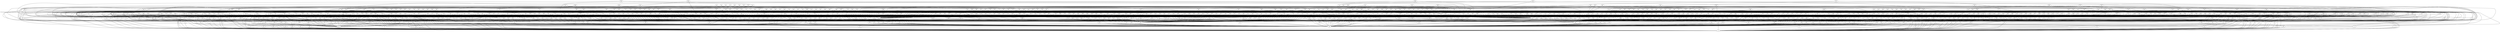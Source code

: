 graph G {
0;
1;
2;
3;
4;
5;
6;
7;
8;
9;
10;
11;
12;
13;
14;
15;
16;
17;
18;
19;
20;
21;
22;
23;
24;
25;
26;
27;
28;
29;
30;
31;
32;
33;
34;
35;
36;
37;
38;
39;
40;
41;
42;
43;
44;
45;
46;
47;
48;
49;
50;
51;
52;
53;
54;
55;
56;
57;
58;
59;
60;
61;
62;
63;
64;
65;
66;
67;
68;
69;
70;
71;
72;
73;
74;
75;
76;
77;
78;
79;
80;
81;
82;
83;
84;
85;
86;
87;
88;
89;
90;
91;
92;
93;
94;
95;
96;
97;
98;
99;
100;
101;
102;
103;
104;
105;
106;
107;
108;
109;
110;
111;
112;
113;
114;
115;
116;
117;
118;
119;
120;
121;
122;
123;
124;
125;
126;
127;
128;
129;
130;
131;
132;
133;
134;
135;
136;
137;
138;
139;
140;
141;
142;
143;
144;
145;
146;
147;
148;
149;
150;
151;
152;
153;
154;
155;
156;
157;
158;
159;
160;
161;
162;
163;
164;
165;
166;
167;
168;
169;
170;
171;
172;
173;
174;
175;
176;
177;
178;
179;
180;
181;
182;
183;
184;
185;
186;
187;
188;
189;
190;
191;
192;
193;
194;
195;
196;
197;
198;
199;
200;
201;
202;
203;
204;
205;
206;
207;
208;
209;
210;
211;
212;
213;
214;
215;
216;
217;
218;
219;
220;
221;
222;
223;
224;
225;
226;
227;
228;
229;
230;
231;
232;
233;
234;
235;
236;
237;
238;
239;
240;
241;
242;
243;
244;
245;
246;
247;
248;
249;
250;
251;
252;
253;
254;
255;
256;
257;
258;
259;
260;
261;
262;
263;
264;
265;
266;
267;
268;
269;
270;
271;
272;
273;
274;
275;
276;
277;
278;
279;
280;
281;
282;
283;
284;
285;
286;
287;
288;
289;
290;
291;
292;
293;
294;
295;
296;
297;
298;
299;
300;
301;
302;
303;
304;
305;
306;
307;
308;
309;
310;
311;
312;
313;
314;
315;
316;
317;
318;
319;
320;
321;
322;
323;
324;
325;
326;
327;
328;
329;
330;
331;
332;
333;
334;
335;
336;
337;
338;
339;
340;
341;
342;
343;
344;
345;
346;
347;
348;
349;
350;
351;
352;
353;
354;
355;
356;
357;
358;
359;
360;
361;
362;
363;
364;
365;
366;
367;
368;
369;
370;
371;
372;
373;
374;
375;
376;
377;
378;
379;
380;
381;
382;
383;
384;
385;
386;
387;
388;
389;
390;
391;
392;
393;
394;
395;
396;
397;
398;
399;
400;
401;
402;
403;
404;
405;
406;
407;
408;
409;
410;
411;
412;
413;
414;
415;
416;
417;
418;
419;
420;
421;
422;
423;
424;
425;
426;
427;
428;
429;
430;
431;
432;
433;
434;
435;
436;
437;
438;
439;
440;
441;
442;
443;
444;
445;
446;
447;
448;
449;
450;
451;
452;
453;
454;
455;
456;
457;
458;
459;
460;
461;
462;
463;
464;
465;
466;
467;
468;
469;
470;
471;
472;
473;
474;
475;
476;
477;
478;
479;
480;
481;
482;
483;
484;
485;
486;
487;
488;
489;
490;
491;
492;
493;
494;
495;
496;
497;
498;
499;
500;
501;
502;
503;
504;
505;
506;
507;
508;
509;
510;
511;
512;
513;
514;
515;
516;
517;
518;
519;
520;
521;
522;
523;
524;
525;
526;
527;
528;
529;
530;
531;
532;
533;
534;
535;
536;
537;
538;
539;
540;
541;
542;
543;
544;
545;
546;
547;
548;
549;
550;
551;
552;
553;
554;
555;
556;
557;
558;
559;
560;
561;
562;
563;
564;
565;
566;
567;
568;
569;
570;
571;
572;
573;
574;
575;
576;
577;
578;
579;
580;
581;
582;
583;
584;
585;
586;
587;
588;
589;
590;
591;
592;
593;
594;
595;
596;
597;
598;
599;
600;
601;
602;
603;
604;
605;
606;
607;
608;
609;
610;
611;
612;
613;
614;
615;
616;
617;
618;
619;
620;
621;
622;
623;
624;
625;
626;
627;
628;
629;
630;
631;
632;
633;
634;
635;
636;
637;
638;
639;
640;
641;
642;
643;
644;
645;
646;
647;
648;
649;
650;
651;
652;
653;
654;
655;
656;
657;
658;
659;
660;
661;
662;
663;
664;
665;
666;
667;
668;
669;
670;
671;
672;
673;
674;
675;
676;
677;
678;
679;
680;
681;
682;
683;
684;
685;
686;
687;
688;
689;
690;
691;
692;
693;
694;
695;
696;
697;
698;
699;
700;
701;
702;
703;
704;
705;
706;
707;
708;
709;
710;
711;
712;
713;
714;
715;
716;
717;
718;
719;
720;
721;
722;
723;
724;
725;
726;
727;
728;
729;
730;
731;
732;
733;
734;
735;
736;
737;
738;
739;
740;
741;
742;
743;
744;
745;
746;
747;
748;
749;
750;
751;
752;
753;
754;
755;
756;
757;
758;
759;
760;
761;
762;
763;
764;
765;
766;
767;
768;
769;
770;
771;
772;
773;
774;
775;
776;
777;
778;
779;
780;
781;
782;
783;
784;
785;
786;
787;
788;
789;
790;
791;
792;
793;
794;
795;
796;
797;
798;
799;
800;
801;
802;
803;
804;
805;
806;
807;
808;
809;
810;
811;
812;
813;
814;
815;
816;
817;
818;
819;
820;
821;
822;
823;
824;
825;
826;
827;
828;
829;
830;
831;
832;
833;
834;
835;
836;
837;
838;
839;
840;
841;
842;
843;
844;
845;
846;
847;
848;
849;
850;
851;
852;
853;
854;
855;
856;
857;
858;
859;
860;
861;
862;
863;
864;
865;
866;
867;
868;
869;
870;
871;
872;
873;
874;
875;
876;
877;
878;
879;
880;
881;
882;
883;
884;
885;
886;
887;
888;
889;
890;
891;
892;
893;
894;
895;
896;
897;
898;
899;
900;
901;
902;
903;
904;
905;
906;
907;
908;
909;
910;
911;
912;
913;
914;
915;
916;
917;
918;
919;
920;
921;
922;
923;
924;
925;
926;
927;
928;
929;
930;
931;
932;
933;
934;
935;
936;
937;
938;
939;
940;
941;
942;
943;
944;
945;
946;
947;
948;
949;
950;
951;
952;
953;
954;
955;
956;
957;
958;
959;
960;
961;
962;
963;
964;
965;
966;
967;
968;
969;
970;
971;
972;
973;
974;
975;
976;
977;
978;
979;
980;
981;
982;
983;
984;
985;
986;
987;
988;
989;
990;
991;
992;
993;
994;
995;
996;
997;
998;
999;
1--0 ;
2--0 ;
3--0 ;
4--0 ;
5--0 ;
6--0 ;
7--0 ;
8--0 ;
9--0 ;
10--0 ;
11--0 ;
12--0 ;
13--0 ;
14--0 ;
15--0 ;
16--0 ;
17--0 ;
18--0 ;
19--0 ;
20--0 ;
21--0 ;
22--0 ;
23--0 ;
24--0 ;
25--0 ;
26--0 ;
27--0 ;
28--0 ;
29--0 ;
30--0 ;
31--0 ;
32--0 ;
33--0 ;
34--0 ;
35--0 ;
36--0 ;
37--0 ;
38--0 ;
39--0 ;
40--0 ;
41--0 ;
42--0 ;
43--0 ;
44--0 ;
45--0 ;
46--0 ;
47--0 ;
48--0 ;
49--0 ;
50--0 ;
51--0 ;
52--0 ;
53--0 ;
54--0 ;
55--0 ;
56--0 ;
57--0 ;
58--0 ;
59--0 ;
60--0 ;
61--0 ;
62--0 ;
63--0 ;
64--0 ;
65--0 ;
66--0 ;
67--0 ;
68--0 ;
69--0 ;
70--0 ;
71--0 ;
72--0 ;
73--0 ;
74--0 ;
75--0 ;
76--0 ;
77--0 ;
78--0 ;
79--0 ;
80--0 ;
81--0 ;
82--0 ;
83--0 ;
84--0 ;
85--0 ;
86--0 ;
87--0 ;
88--0 ;
89--0 ;
90--0 ;
91--0 ;
92--0 ;
93--0 ;
94--0 ;
95--0 ;
96--0 ;
97--0 ;
98--0 ;
99--0 ;
101--100 ;
102--100 ;
103--100 ;
104--100 ;
105--46 ;
105--100 ;
106--100 ;
107--100 ;
108--100 ;
109--100 ;
110--48 ;
110--100 ;
111--100 ;
112--2 ;
112--100 ;
113--10 ;
113--100 ;
114--100 ;
115--16 ;
115--100 ;
116--54 ;
116--100 ;
117--17 ;
117--100 ;
118--100 ;
119--21 ;
119--100 ;
120--100 ;
121--4 ;
121--100 ;
122--93 ;
122--100 ;
123--100 ;
124--100 ;
125--100 ;
126--100 ;
127--100 ;
128--14 ;
128--100 ;
129--100 ;
130--27 ;
130--100 ;
131--100 ;
132--100 ;
133--66 ;
133--100 ;
134--78 ;
134--100 ;
135--100 ;
136--100 ;
137--100 ;
138--100 ;
139--100 ;
140--100 ;
141--63 ;
141--100 ;
142--100 ;
143--100 ;
144--55 ;
144--100 ;
145--100 ;
146--100 ;
147--100 ;
148--100 ;
149--100 ;
150--71 ;
150--100 ;
151--100 ;
152--100 ;
153--100 ;
154--100 ;
155--100 ;
156--100 ;
157--75 ;
157--100 ;
158--100 ;
159--100 ;
160--100 ;
161--100 ;
162--100 ;
163--7 ;
163--100 ;
164--100 ;
165--100 ;
166--100 ;
167--100 ;
168--91 ;
168--100 ;
169--100 ;
170--100 ;
171--88 ;
171--100 ;
172--85 ;
172--100 ;
173--94 ;
173--100 ;
174--100 ;
175--100 ;
176--100 ;
177--23 ;
177--100 ;
178--36 ;
178--100 ;
179--100 ;
180--100 ;
181--100 ;
182--100 ;
183--100 ;
184--100 ;
185--100 ;
186--38 ;
186--100 ;
187--72 ;
187--100 ;
188--100 ;
189--100 ;
190--100 ;
191--100 ;
192--18 ;
192--100 ;
193--100 ;
194--100 ;
195--100 ;
196--100 ;
197--34 ;
197--100 ;
198--100 ;
199--68 ;
199--100 ;
200--100 ;
201--98 ;
201--100 ;
202--100 ;
203--100 ;
204--100 ;
205--100 ;
206--100 ;
207--100 ;
208--100 ;
209--64 ;
209--100 ;
210--100 ;
211--6 ;
211--100 ;
212--100 ;
213--100 ;
214--100 ;
215--29 ;
215--100 ;
216--100 ;
217--45 ;
217--100 ;
218--100 ;
219--100 ;
220--100 ;
221--100 ;
222--41 ;
222--100 ;
223--100 ;
224--100 ;
225--42 ;
225--100 ;
226--100 ;
227--50 ;
227--100 ;
228--100 ;
229--100 ;
230--49 ;
230--100 ;
231--100 ;
232--100 ;
233--100 ;
234--100 ;
235--100 ;
236--100 ;
237--100 ;
238--100 ;
239--100 ;
240--97 ;
240--100 ;
241--62 ;
241--100 ;
242--100 ;
243--100 ;
244--22 ;
244--100 ;
245--95 ;
245--100 ;
246--100 ;
247--100 ;
248--100 ;
249--100 ;
250--37 ;
250--100 ;
251--100 ;
252--35 ;
252--100 ;
253--100 ;
254--100 ;
255--100 ;
256--53 ;
256--100 ;
258--257 ;
259--257 ;
260--96 ;
260--257 ;
261--257 ;
262--257 ;
263--257 ;
264--17 ;
264--257 ;
265--91 ;
265--257 ;
266--257 ;
267--257 ;
268--81 ;
268--140 ;
268--257 ;
269--139 ;
269--257 ;
270--61 ;
270--154 ;
270--257 ;
271--257 ;
272--257 ;
273--257 ;
274--124 ;
274--257 ;
275--45 ;
275--257 ;
276--115 ;
276--257 ;
277--102 ;
277--257 ;
278--59 ;
278--162 ;
278--257 ;
279--105 ;
279--257 ;
280--31 ;
280--103 ;
280--257 ;
281--9 ;
281--257 ;
282--257 ;
283--39 ;
283--145 ;
283--257 ;
284--5 ;
284--257 ;
285--34 ;
285--257 ;
286--80 ;
286--257 ;
287--257 ;
288--35 ;
288--257 ;
289--257 ;
290--257 ;
292--291 ;
293--96 ;
293--184 ;
293--291 ;
294--277 ;
294--291 ;
295--112 ;
295--291 ;
296--80 ;
296--189 ;
296--291 ;
297--24 ;
297--179 ;
297--272 ;
297--291 ;
298--291 ;
299--198 ;
299--267 ;
299--291 ;
300--291 ;
301--23 ;
301--262 ;
301--291 ;
302--283 ;
302--291 ;
303--281 ;
303--291 ;
304--291 ;
305--66 ;
305--273 ;
305--291 ;
306--45 ;
306--291 ;
307--278 ;
307--291 ;
309--308 ;
310--207 ;
310--308 ;
311--308 ;
312--308 ;
313--55 ;
313--308 ;
314--107 ;
314--308 ;
315--141 ;
315--308 ;
316--195 ;
316--308 ;
317--41 ;
317--308 ;
318--83 ;
318--174 ;
318--304 ;
318--308 ;
319--33 ;
319--129 ;
319--261 ;
319--308 ;
320--284 ;
320--308 ;
321--308 ;
322--96 ;
322--111 ;
322--308 ;
323--21 ;
323--308 ;
324--30 ;
324--127 ;
324--308 ;
325--281 ;
325--308 ;
326--52 ;
326--213 ;
326--308 ;
327--29 ;
327--308 ;
328--156 ;
328--308 ;
329--308 ;
330--308 ;
331--308 ;
332--31 ;
332--198 ;
332--308 ;
333--74 ;
333--139 ;
333--308 ;
334--43 ;
334--125 ;
334--308 ;
335--247 ;
335--263 ;
335--308 ;
336--170 ;
336--308 ;
337--308 ;
338--44 ;
338--147 ;
338--308 ;
339--10 ;
339--267 ;
339--308 ;
340--308 ;
341--32 ;
341--249 ;
341--308 ;
342--67 ;
342--145 ;
342--308 ;
343--133 ;
343--308 ;
344--46 ;
344--271 ;
344--308 ;
345--6 ;
345--308 ;
346--69 ;
346--262 ;
346--308 ;
347--308 ;
348--272 ;
348--308 ;
349--77 ;
349--203 ;
349--308 ;
350--308 ;
351--308 ;
352--143 ;
352--308 ;
353--116 ;
353--308 ;
354--57 ;
354--246 ;
354--287 ;
354--308 ;
355--59 ;
355--308 ;
356--37 ;
356--294 ;
356--308 ;
357--58 ;
357--216 ;
357--259 ;
357--308 ;
358--308 ;
359--60 ;
359--308 ;
360--226 ;
360--308 ;
361--200 ;
361--308 ;
362--191 ;
362--308 ;
363--308 ;
364--264 ;
364--308 ;
365--48 ;
365--308 ;
366--64 ;
366--308 ;
367--308 ;
368--308 ;
369--18 ;
369--308 ;
370--286 ;
370--308 ;
371--201 ;
371--308 ;
372--84 ;
372--180 ;
372--273 ;
372--308 ;
373--4 ;
373--308 ;
374--124 ;
374--308 ;
375--62 ;
375--308 ;
376--308 ;
377--308 ;
378--20 ;
378--279 ;
378--308 ;
379--90 ;
379--234 ;
379--308 ;
380--265 ;
380--308 ;
381--228 ;
381--308 ;
382--85 ;
382--308 ;
383--56 ;
383--160 ;
383--289 ;
383--300 ;
383--308 ;
384--308 ;
385--47 ;
385--218 ;
385--308 ;
386--162 ;
386--308 ;
387--296 ;
387--308 ;
388--308 ;
389--235 ;
389--308 ;
390--171 ;
390--308 ;
391--243 ;
391--308 ;
392--248 ;
392--308 ;
393--71 ;
393--308 ;
394--68 ;
394--308 ;
395--81 ;
395--308 ;
396--36 ;
396--308 ;
397--245 ;
397--308 ;
398--137 ;
398--275 ;
398--308 ;
399--238 ;
399--308 ;
400--61 ;
400--188 ;
400--308 ;
401--308 ;
402--70 ;
402--183 ;
402--308 ;
403--308 ;
404--93 ;
404--308 ;
405--186 ;
405--308 ;
407--406 ;
408--94 ;
408--380 ;
408--406 ;
409--253 ;
409--396 ;
409--406 ;
410--382 ;
410--406 ;
411--11 ;
411--109 ;
411--406 ;
412--72 ;
412--335 ;
412--406 ;
413--243 ;
413--406 ;
414--171 ;
414--406 ;
415--192 ;
415--406 ;
416--402 ;
416--406 ;
417--82 ;
417--146 ;
417--287 ;
417--406 ;
418--278 ;
418--405 ;
418--406 ;
419--38 ;
419--362 ;
419--406 ;
420--323 ;
420--406 ;
421--197 ;
421--366 ;
421--406 ;
422--283 ;
422--406 ;
423--67 ;
423--123 ;
423--406 ;
424--112 ;
424--384 ;
424--406 ;
425--63 ;
425--406 ;
426--169 ;
426--406 ;
427--47 ;
427--149 ;
427--406 ;
428--225 ;
428--275 ;
428--406 ;
429--248 ;
429--284 ;
429--406 ;
430--77 ;
430--274 ;
430--406 ;
431--201 ;
431--406 ;
432--296 ;
432--406 ;
433--235 ;
433--406 ;
434--78 ;
434--315 ;
434--406 ;
435--81 ;
435--196 ;
435--406 ;
436--406 ;
437--142 ;
437--317 ;
437--406 ;
438--54 ;
438--360 ;
438--406 ;
439--406 ;
440--242 ;
440--348 ;
440--406 ;
441--28 ;
441--102 ;
441--376 ;
441--406 ;
442--58 ;
442--206 ;
442--406 ;
443--4 ;
443--406 ;
444--95 ;
444--406 ;
445--406 ;
446--136 ;
446--260 ;
446--406 ;
447--204 ;
447--393 ;
447--406 ;
448--286 ;
448--406 ;
449--7 ;
449--314 ;
449--406 ;
450--233 ;
450--294 ;
450--406 ;
451--29 ;
451--406 ;
452--406 ;
453--232 ;
453--346 ;
453--406 ;
454--227 ;
454--406 ;
455--338 ;
455--406 ;
456--297 ;
456--406 ;
457--119 ;
457--300 ;
457--406 ;
458--89 ;
458--231 ;
458--259 ;
458--406 ;
459--406 ;
460--285 ;
460--406 ;
461--199 ;
461--406 ;
462--217 ;
462--288 ;
462--359 ;
462--406 ;
463--17 ;
463--330 ;
463--406 ;
464--53 ;
464--381 ;
464--406 ;
465--129 ;
465--406 ;
466--13 ;
466--269 ;
466--298 ;
466--351 ;
466--406 ;
467--86 ;
467--164 ;
467--401 ;
467--406 ;
468--99 ;
468--188 ;
468--406 ;
469--19 ;
469--180 ;
469--261 ;
469--406 ;
470--87 ;
470--103 ;
470--358 ;
470--406 ;
471--211 ;
471--325 ;
471--406 ;
472--332 ;
472--406 ;
473--92 ;
473--237 ;
473--406 ;
474--52 ;
474--406 ;
475--49 ;
475--397 ;
475--406 ;
476--406 ;
477--406 ;
478--30 ;
478--406 ;
479--8 ;
479--108 ;
479--406 ;
480--406 ;
481--168 ;
481--406 ;
482--73 ;
482--200 ;
482--406 ;
483--379 ;
483--406 ;
484--12 ;
484--203 ;
484--406 ;
485--132 ;
485--406 ;
486--213 ;
486--406 ;
487--62 ;
487--406 ;
488--406 ;
489--195 ;
489--406 ;
490--406 ;
491--110 ;
491--312 ;
491--406 ;
492--55 ;
492--279 ;
492--406 ;
493--74 ;
493--406 ;
494--23 ;
494--406 ;
495--406 ;
496--406 ;
497--32 ;
497--406 ;
498--79 ;
498--336 ;
498--406 ;
499--222 ;
499--406 ;
500--14 ;
500--321 ;
500--406 ;
501--43 ;
501--148 ;
501--406 ;
502--270 ;
502--355 ;
502--406 ;
503--209 ;
503--350 ;
503--406 ;
504--306 ;
504--353 ;
504--406 ;
505--318 ;
505--406 ;
506--20 ;
506--181 ;
506--267 ;
506--406 ;
507--3 ;
507--202 ;
507--271 ;
507--406 ;
508--26 ;
508--208 ;
508--266 ;
508--340 ;
508--406 ;
509--126 ;
509--364 ;
509--406 ;
510--406 ;
511--27 ;
511--374 ;
511--406 ;
512--152 ;
512--406 ;
513--406 ;
514--37 ;
514--276 ;
514--406 ;
515--216 ;
515--406 ;
516--406 ;
517--25 ;
517--193 ;
517--303 ;
517--406 ;
518--305 ;
518--328 ;
518--406 ;
519--406 ;
520--251 ;
520--406 ;
521--133 ;
521--406 ;
522--36 ;
522--282 ;
522--295 ;
522--415 ;
523--522 ;
524--115 ;
524--522 ;
526--525 ;
527--337 ;
527--490 ;
527--525 ;
528--131 ;
528--351 ;
528--525 ;
529--127 ;
529--525 ;
530--180 ;
530--525 ;
531--362 ;
531--525 ;
532--525 ;
533--190 ;
533--487 ;
533--525 ;
534--525 ;
535--81 ;
535--206 ;
535--525 ;
536--19 ;
536--184 ;
536--262 ;
536--525 ;
537--525 ;
538--525 ;
539--50 ;
539--367 ;
539--457 ;
539--525 ;
540--391 ;
540--521 ;
540--525 ;
541--178 ;
541--331 ;
541--436 ;
541--525 ;
542--10 ;
542--525 ;
543--54 ;
543--525 ;
544--76 ;
544--208 ;
544--525 ;
545--288 ;
545--525 ;
546--108 ;
546--267 ;
546--525 ;
547--185 ;
547--365 ;
547--513 ;
547--525 ;
548--225 ;
548--525 ;
549--431 ;
549--525 ;
550--525 ;
551--149 ;
551--368 ;
551--525 ;
552--491 ;
552--525 ;
553--249 ;
553--525 ;
554--172 ;
554--525 ;
555--174 ;
555--496 ;
555--525 ;
556--194 ;
556--505 ;
556--525 ;
557--379 ;
557--525 ;
558--224 ;
558--525 ;
559--525 ;
560--477 ;
560--525 ;
561--212 ;
561--525 ;
562--51 ;
562--161 ;
562--282 ;
562--363 ;
562--525 ;
563--270 ;
563--390 ;
563--525 ;
564--12 ;
564--140 ;
564--525 ;
565--15 ;
565--183 ;
565--525 ;
566--120 ;
566--444 ;
566--525 ;
567--414 ;
567--525 ;
568--525 ;
569--373 ;
569--488 ;
569--525 ;
570--525 ;
571--316 ;
571--525 ;
572--123 ;
572--306 ;
572--388 ;
572--525 ;
573--162 ;
573--525 ;
574--26 ;
574--200 ;
574--525 ;
575--106 ;
575--358 ;
575--525 ;
576--463 ;
576--525 ;
577--400 ;
577--525 ;
578--525 ;
579--525 ;
580--86 ;
580--525 ;
581--78 ;
581--259 ;
581--525 ;
582--114 ;
582--290 ;
582--525 ;
583--246 ;
583--305 ;
583--525 ;
584--87 ;
584--348 ;
584--525 ;
585--396 ;
585--525 ;
586--446 ;
586--525 ;
587--43 ;
587--525 ;
588--349 ;
588--525 ;
589--222 ;
589--525 ;
590--352 ;
590--510 ;
590--525 ;
591--58 ;
591--525 ;
592--525 ;
593--91 ;
593--329 ;
593--525 ;
594--199 ;
594--345 ;
594--525 ;
595--519 ;
595--525 ;
596--525 ;
597--275 ;
597--525 ;
598--70 ;
598--207 ;
598--525 ;
599--23 ;
599--525 ;
600--503 ;
600--525 ;
601--525 ;
602--332 ;
602--525 ;
603--130 ;
603--304 ;
603--492 ;
603--525 ;
604--73 ;
604--525 ;
605--248 ;
605--287 ;
605--525 ;
606--276 ;
606--366 ;
606--525 ;
607--215 ;
607--281 ;
607--416 ;
607--525 ;
608--389 ;
608--415 ;
608--525 ;
609--233 ;
609--525 ;
610--424 ;
610--525 ;
611--468 ;
611--525 ;
612--296 ;
612--525 ;
613--422 ;
613--525 ;
614--295 ;
614--340 ;
614--525 ;
615--226 ;
615--476 ;
615--525 ;
616--84 ;
616--155 ;
616--525 ;
617--397 ;
617--525 ;
618--328 ;
618--525 ;
619--196 ;
619--525 ;
620--254 ;
620--497 ;
620--525 ;
621--253 ;
621--525 ;
622--137 ;
622--525 ;
623--40 ;
623--495 ;
623--525 ;
624--371 ;
624--525 ;
625--236 ;
625--500 ;
625--525 ;
626--525 ;
627--525 ;
628--144 ;
628--525 ;
629--39 ;
629--229 ;
629--445 ;
629--525 ;
630--56 ;
630--214 ;
630--459 ;
630--525 ;
631--223 ;
631--460 ;
631--525 ;
632--47 ;
632--167 ;
632--525 ;
633--433 ;
633--525 ;
634--335 ;
634--525 ;
635--160 ;
635--525 ;
636--49 ;
636--343 ;
636--525 ;
637--210 ;
637--317 ;
637--525 ;
638--280 ;
638--525 ;
639--57 ;
639--439 ;
639--525 ;
640--13 ;
640--221 ;
640--525 ;
641--486 ;
641--525 ;
642--105 ;
642--356 ;
642--525 ;
643--525 ;
644--242 ;
644--525 ;
645--217 ;
645--525 ;
646--251 ;
646--525 ;
647--269 ;
647--525 ;
648--241 ;
648--525 ;
649--21 ;
649--525 ;
650--525 ;
651--117 ;
651--327 ;
651--525 ;
652--525 ;
653--525 ;
654--97 ;
654--525 ;
655--187 ;
655--380 ;
655--525 ;
656--320 ;
656--525 ;
657--93 ;
657--525 ;
658--53 ;
658--525 ;
659--75 ;
659--525 ;
660--525 ;
661--164 ;
661--525 ;
662--413 ;
662--525 ;
663--277 ;
663--315 ;
663--524 ;
663--525 ;
664--353 ;
664--525 ;
665--525 ;
666--148 ;
666--525 ;
667--326 ;
667--525 ;
668--38 ;
668--525 ;
669--16 ;
669--525 ;
670--33 ;
670--525 ;
671--22 ;
671--426 ;
671--525 ;
672--252 ;
672--369 ;
672--525 ;
673--104 ;
673--347 ;
673--525 ;
674--515 ;
674--525 ;
675--88 ;
675--525 ;
676--151 ;
676--525 ;
677--525 ;
678--525 ;
679--118 ;
679--525 ;
680--525 ;
681--364 ;
681--525 ;
682--176 ;
682--493 ;
682--525 ;
683--205 ;
683--525 ;
684--163 ;
684--451 ;
684--525 ;
685--166 ;
685--452 ;
685--525 ;
686--165 ;
686--403 ;
686--480 ;
686--525 ;
687--232 ;
687--525 ;
688--525 ;
689--125 ;
689--525 ;
690--322 ;
690--517 ;
690--525 ;
691--181 ;
691--355 ;
691--525 ;
692--401 ;
692--525 ;
693--399 ;
693--525 ;
694--30 ;
694--525 ;
695--173 ;
695--498 ;
695--525 ;
696--525 ;
697--220 ;
697--516 ;
697--525 ;
698--333 ;
698--525 ;
699--441 ;
699--525 ;
700--374 ;
700--525 ;
701--24 ;
701--135 ;
701--448 ;
701--525 ;
702--34 ;
702--298 ;
702--525 ;
703--44 ;
703--525 ;
704--394 ;
704--525 ;
705--525 ;
706--60 ;
706--471 ;
706--525 ;
707--239 ;
707--443 ;
707--525 ;
708--63 ;
708--525 ;
709--375 ;
709--525 ;
710--3 ;
710--146 ;
710--525 ;
711--525 ;
712--313 ;
712--525 ;
713--20 ;
713--289 ;
713--525 ;
714--129 ;
714--525 ;
715--525 ;
716--250 ;
716--525 ;
717--255 ;
717--420 ;
717--525 ;
718--142 ;
718--525 ;
719--152 ;
719--382 ;
719--525 ;
720--274 ;
720--525 ;
721--393 ;
721--525 ;
722--525 ;
723--489 ;
723--525 ;
724--8 ;
724--145 ;
724--525 ;
725--237 ;
725--344 ;
725--525 ;
726--219 ;
726--474 ;
726--525 ;
727--381 ;
727--525 ;
728--525 ;
729--65 ;
729--525 ;
730--121 ;
730--525 ;
731--202 ;
731--266 ;
731--525 ;
732--11 ;
732--153 ;
732--525 ;
733--69 ;
733--485 ;
733--525 ;
734--525 ;
735--218 ;
735--525 ;
736--454 ;
736--525 ;
737--449 ;
737--525 ;
738--147 ;
738--525 ;
739--158 ;
739--418 ;
739--525 ;
740--307 ;
740--525 ;
741--5 ;
741--175 ;
741--525 ;
743--742 ;
744--241 ;
744--377 ;
744--493 ;
744--742 ;
745--552 ;
745--742 ;
746--67 ;
746--103 ;
746--704 ;
746--742 ;
747--352 ;
747--742 ;
748--104 ;
748--290 ;
748--356 ;
748--495 ;
748--742 ;
749--168 ;
749--378 ;
749--688 ;
749--742 ;
750--110 ;
750--396 ;
750--742 ;
751--8 ;
751--148 ;
751--742 ;
752--214 ;
752--742 ;
753--118 ;
753--313 ;
753--459 ;
753--742 ;
754--141 ;
754--259 ;
754--742 ;
755--224 ;
755--366 ;
755--742 ;
756--82 ;
756--136 ;
756--384 ;
756--674 ;
756--742 ;
757--14 ;
757--684 ;
757--742 ;
758--234 ;
758--419 ;
758--742 ;
759--346 ;
759--742 ;
760--90 ;
760--235 ;
760--650 ;
760--742 ;
761--18 ;
761--432 ;
761--722 ;
761--742 ;
762--26 ;
762--202 ;
762--348 ;
762--742 ;
763--485 ;
763--742 ;
764--178 ;
764--387 ;
764--490 ;
764--742 ;
765--60 ;
765--195 ;
765--742 ;
766--672 ;
766--742 ;
767--44 ;
767--223 ;
767--300 ;
767--742 ;
768--256 ;
768--388 ;
768--443 ;
768--742 ;
769--28 ;
769--203 ;
769--665 ;
769--742 ;
770--402 ;
770--555 ;
770--742 ;
771--29 ;
771--735 ;
771--742 ;
772--247 ;
772--464 ;
772--696 ;
772--742 ;
773--427 ;
773--655 ;
773--742 ;
774--273 ;
774--475 ;
774--544 ;
774--742 ;
775--447 ;
775--578 ;
775--742 ;
776--594 ;
776--742 ;
777--78 ;
777--742 ;
778--12 ;
778--232 ;
778--742 ;
779--177 ;
779--339 ;
779--708 ;
779--742 ;
780--428 ;
780--545 ;
780--742 ;
781--87 ;
781--239 ;
781--303 ;
781--320 ;
781--742 ;
782--89 ;
782--634 ;
782--742 ;
783--138 ;
783--483 ;
783--657 ;
783--742 ;
784--391 ;
784--742 ;
785--61 ;
785--236 ;
785--452 ;
785--742 ;
786--186 ;
786--271 ;
786--304 ;
786--742 ;
787--56 ;
787--742 ;
788--392 ;
788--450 ;
788--640 ;
788--742 ;
789--455 ;
789--579 ;
789--742 ;
790--198 ;
790--742 ;
791--191 ;
791--261 ;
791--654 ;
791--742 ;
792--50 ;
792--371 ;
792--742 ;
793--472 ;
793--659 ;
793--742 ;
794--173 ;
794--742 ;
795--95 ;
795--386 ;
795--737 ;
795--742 ;
796--144 ;
796--742 ;
797--86 ;
797--123 ;
797--282 ;
797--742 ;
798--429 ;
798--622 ;
798--742 ;
799--324 ;
799--598 ;
799--742 ;
800--333 ;
800--742 ;
801--529 ;
801--742 ;
802--182 ;
802--260 ;
802--404 ;
802--570 ;
802--742 ;
803--189 ;
803--597 ;
803--742 ;
804--32 ;
804--167 ;
804--742 ;
805--116 ;
805--633 ;
805--742 ;
806--742 ;
807--35 ;
807--637 ;
807--742 ;
808--73 ;
808--181 ;
808--321 ;
808--742 ;
809--184 ;
809--476 ;
809--742 ;
810--79 ;
810--107 ;
810--263 ;
810--613 ;
810--742 ;
811--65 ;
811--120 ;
811--367 ;
811--448 ;
811--742 ;
812--15 ;
812--399 ;
812--413 ;
812--742 ;
813--114 ;
813--298 ;
813--337 ;
813--742 ;
814--24 ;
814--351 ;
814--742 ;
815--312 ;
815--736 ;
815--742 ;
816--11 ;
816--274 ;
816--742 ;
817--84 ;
817--521 ;
817--742 ;
818--46 ;
818--499 ;
818--563 ;
818--742 ;
819--43 ;
819--108 ;
819--742 ;
820--721 ;
820--742 ;
821--25 ;
821--180 ;
821--742 ;
822--41 ;
822--414 ;
822--524 ;
822--742 ;
823--408 ;
823--680 ;
823--742 ;
824--109 ;
824--611 ;
824--742 ;
825--59 ;
825--205 ;
825--513 ;
825--742 ;
826--228 ;
826--514 ;
826--612 ;
826--742 ;
827--125 ;
827--456 ;
827--742 ;
828--175 ;
828--418 ;
828--742 ;
829--106 ;
829--368 ;
829--492 ;
829--742 ;
830--3 ;
830--742 ;
831--7 ;
831--325 ;
831--609 ;
831--742 ;
832--2 ;
832--725 ;
832--742 ;
833--329 ;
833--461 ;
833--742 ;
834--16 ;
834--310 ;
834--488 ;
834--742 ;
835--19 ;
835--156 ;
835--742 ;
836--170 ;
836--576 ;
836--742 ;
837--88 ;
837--277 ;
837--445 ;
837--742 ;
838--230 ;
838--302 ;
838--323 ;
838--711 ;
838--742 ;
839--71 ;
839--465 ;
839--605 ;
839--742 ;
840--169 ;
840--301 ;
840--395 ;
840--627 ;
840--742 ;
841--244 ;
841--505 ;
841--742 ;
842--42 ;
842--403 ;
842--415 ;
842--742 ;
843--190 ;
843--519 ;
843--742 ;
844--240 ;
844--510 ;
844--742 ;
845--72 ;
845--742 ;
846--68 ;
846--621 ;
846--742 ;
847--40 ;
847--231 ;
847--347 ;
847--742 ;
848--486 ;
848--742 ;
849--473 ;
849--742 ;
850--113 ;
850--370 ;
850--478 ;
850--660 ;
850--742 ;
851--179 ;
851--425 ;
851--670 ;
851--742 ;
852--188 ;
852--549 ;
852--742 ;
853--375 ;
853--512 ;
853--742 ;
854--45 ;
854--520 ;
854--588 ;
854--742 ;
855--157 ;
855--330 ;
855--742 ;
856--172 ;
856--487 ;
856--742 ;
857--52 ;
857--206 ;
857--742 ;
858--126 ;
858--265 ;
858--599 ;
858--742 ;
859--226 ;
859--436 ;
859--742 ;
860--6 ;
860--573 ;
860--742 ;
861--438 ;
861--727 ;
861--742 ;
862--99 ;
862--266 ;
862--361 ;
862--742 ;
863--151 ;
863--365 ;
863--516 ;
863--742 ;
864--66 ;
864--350 ;
864--716 ;
864--742 ;
865--242 ;
865--373 ;
865--742 ;
866--51 ;
866--255 ;
866--311 ;
866--477 ;
866--742 ;
867--58 ;
867--147 ;
867--742 ;
868--31 ;
868--583 ;
868--742 ;
869--39 ;
869--212 ;
869--331 ;
869--460 ;
869--742 ;
870--130 ;
870--376 ;
870--742 ;
871--119 ;
871--382 ;
871--742 ;
872--80 ;
872--462 ;
872--728 ;
872--742 ;
873--142 ;
873--363 ;
873--742 ;
874--98 ;
874--307 ;
874--343 ;
874--439 ;
874--742 ;
875--131 ;
875--264 ;
875--742 ;
876--9 ;
876--153 ;
876--340 ;
876--742 ;
877--5 ;
877--194 ;
877--742 ;
878--197 ;
878--586 ;
878--742 ;
879--220 ;
879--289 ;
879--511 ;
879--742 ;
880--268 ;
880--401 ;
880--742 ;
881--111 ;
881--502 ;
881--643 ;
881--742 ;
882--57 ;
882--155 ;
882--504 ;
882--742 ;
883--385 ;
883--435 ;
883--534 ;
883--742 ;
884--83 ;
884--135 ;
884--480 ;
884--742 ;
885--216 ;
885--690 ;
885--742 ;
887--886 ;
888--411 ;
888--715 ;
888--790 ;
888--886 ;
889--404 ;
889--461 ;
889--592 ;
889--886 ;
890--409 ;
890--691 ;
890--765 ;
890--886 ;
891--77 ;
891--132 ;
891--617 ;
891--849 ;
891--886 ;
892--143 ;
892--416 ;
892--830 ;
892--886 ;
893--311 ;
893--484 ;
893--741 ;
893--886 ;
894--194 ;
894--363 ;
894--443 ;
894--886 ;
895--122 ;
895--864 ;
895--886 ;
896--83 ;
896--124 ;
896--699 ;
896--886 ;
897--153 ;
897--394 ;
897--445 ;
897--886 ;
898--189 ;
898--260 ;
898--700 ;
898--886 ;
899--9 ;
899--453 ;
899--665 ;
899--886 ;
900--70 ;
900--185 ;
900--290 ;
900--488 ;
900--886 ;
901--179 ;
901--286 ;
901--586 ;
901--886 ;
902--507 ;
902--652 ;
902--752 ;
902--886 ;
903--84 ;
903--160 ;
903--490 ;
903--886 ;
904--182 ;
904--325 ;
904--560 ;
904--886 ;
905--98 ;
905--361 ;
905--481 ;
905--601 ;
905--886 ;
906--207 ;
906--432 ;
906--886 ;
907--27 ;
907--336 ;
907--734 ;
907--754 ;
907--886 ;
908--494 ;
908--554 ;
908--845 ;
908--886 ;
909--268 ;
909--324 ;
909--456 ;
909--711 ;
909--886 ;
910--33 ;
910--135 ;
910--513 ;
910--886 ;
911--171 ;
911--706 ;
911--848 ;
911--886 ;
912--421 ;
912--599 ;
912--886 ;
913--28 ;
913--609 ;
913--886 ;
914--15 ;
914--205 ;
914--368 ;
914--476 ;
914--886 ;
915--44 ;
915--125 ;
915--420 ;
915--886 ;
916--138 ;
916--339 ;
916--729 ;
916--886 ;
917--22 ;
917--515 ;
917--747 ;
917--886 ;
918--190 ;
918--304 ;
918--463 ;
918--886 ;
919--204 ;
919--264 ;
919--604 ;
919--886 ;
920--20 ;
920--183 ;
920--883 ;
920--886 ;
921--55 ;
921--677 ;
921--870 ;
921--886 ;
922--35 ;
922--302 ;
922--502 ;
922--634 ;
922--886 ;
923--69 ;
923--131 ;
923--422 ;
923--886 ;
924--196 ;
924--393 ;
924--776 ;
924--886 ;
925--75 ;
925--389 ;
925--431 ;
925--824 ;
925--886 ;
926--85 ;
926--299 ;
926--738 ;
926--841 ;
926--886 ;
927--61 ;
927--103 ;
927--720 ;
927--886 ;
928--663 ;
928--844 ;
928--886 ;
929--342 ;
929--501 ;
929--722 ;
929--886 ;
930--25 ;
930--387 ;
930--726 ;
930--886 ;
931--79 ;
931--231 ;
931--303 ;
931--384 ;
931--653 ;
931--886 ;
932--227 ;
932--675 ;
932--759 ;
932--886 ;
933--322 ;
933--497 ;
933--836 ;
933--886 ;
934--150 ;
934--261 ;
934--736 ;
934--886 ;
935--154 ;
935--602 ;
935--763 ;
935--886 ;
936--94 ;
936--377 ;
936--666 ;
936--886 ;
937--151 ;
937--369 ;
937--459 ;
937--886 ;
938--76 ;
938--212 ;
938--263 ;
938--495 ;
938--886 ;
939--188 ;
939--531 ;
939--886 ;
940--177 ;
940--307 ;
940--321 ;
940--886 ;
941--37 ;
941--555 ;
941--886 ;
942--51 ;
942--220 ;
942--418 ;
942--886 ;
943--161 ;
943--395 ;
943--425 ;
943--886 ;
944--159 ;
944--518 ;
944--626 ;
944--806 ;
944--886 ;
945--285 ;
945--359 ;
945--530 ;
945--796 ;
945--886 ;
946--74 ;
946--656 ;
946--871 ;
946--886 ;
947--238 ;
947--472 ;
947--581 ;
947--886 ;
948--209 ;
948--698 ;
948--784 ;
948--886 ;
949--193 ;
949--585 ;
949--814 ;
949--886 ;
950--89 ;
950--228 ;
950--577 ;
950--886 ;
951--242 ;
951--301 ;
951--375 ;
951--886 ;
952--341 ;
952--428 ;
952--605 ;
952--886 ;
953--265 ;
953--450 ;
953--572 ;
953--886 ;
954--482 ;
954--731 ;
954--867 ;
954--886 ;
955--40 ;
955--386 ;
955--489 ;
955--886 ;
956--82 ;
956--167 ;
956--300 ;
956--886 ;
957--631 ;
957--792 ;
957--886 ;
958--392 ;
958--520 ;
958--688 ;
958--886 ;
959--210 ;
959--284 ;
959--822 ;
959--886 ;
960--26 ;
960--226 ;
960--289 ;
960--886 ;
961--442 ;
961--624 ;
961--819 ;
961--886 ;
962--47 ;
962--254 ;
962--861 ;
962--886 ;
963--57 ;
963--146 ;
963--273 ;
963--886 ;
964--39 ;
964--155 ;
964--367 ;
964--480 ;
964--886 ;
965--176 ;
965--317 ;
965--787 ;
965--886 ;
966--48 ;
966--662 ;
966--856 ;
966--886 ;
967--36 ;
967--625 ;
967--755 ;
967--886 ;
968--52 ;
968--218 ;
968--886 ;
969--158 ;
969--412 ;
969--846 ;
969--886 ;
970--509 ;
970--591 ;
970--777 ;
970--886 ;
971--134 ;
971--464 ;
971--545 ;
971--886 ;
972--99 ;
972--239 ;
972--329 ;
972--886 ;
973--13 ;
973--149 ;
973--358 ;
973--820 ;
973--886 ;
974--243 ;
974--610 ;
974--842 ;
974--886 ;
975--165 ;
975--348 ;
975--886 ;
976--7 ;
976--579 ;
976--886 ;
977--31 ;
977--512 ;
977--678 ;
977--886 ;
978--247 ;
978--478 ;
978--667 ;
978--886 ;
979--19 ;
979--118 ;
979--312 ;
979--886 ;
980--117 ;
980--282 ;
980--373 ;
980--439 ;
980--886 ;
981--479 ;
981--714 ;
981--800 ;
981--886 ;
982--90 ;
982--136 ;
982--568 ;
982--886 ;
983--279 ;
983--595 ;
983--855 ;
983--886 ;
984--357 ;
984--423 ;
984--658 ;
984--778 ;
984--886 ;
985--59 ;
985--566 ;
985--886 ;
986--21 ;
986--269 ;
986--823 ;
986--886 ;
987--293 ;
987--345 ;
987--451 ;
987--794 ;
987--886 ;
988--2 ;
988--316 ;
988--499 ;
988--886 ;
989--187 ;
989--410 ;
989--745 ;
989--886 ;
990--113 ;
990--331 ;
990--886 ;
991--295 ;
991--327 ;
991--426 ;
991--757 ;
991--886 ;
992--115 ;
992--347 ;
992--516 ;
992--886 ;
993--434 ;
993--553 ;
993--751 ;
993--886 ;
994--467 ;
994--558 ;
994--813 ;
994--886 ;
995--97 ;
995--398 ;
995--433 ;
995--801 ;
995--886 ;
996--46 ;
996--483 ;
996--532 ;
996--886 ;
997--92 ;
997--314 ;
997--685 ;
997--758 ;
997--886 ;
998--128 ;
998--455 ;
998--542 ;
998--886 ;
999--208 ;
999--816 ;
999--886 ;
}
